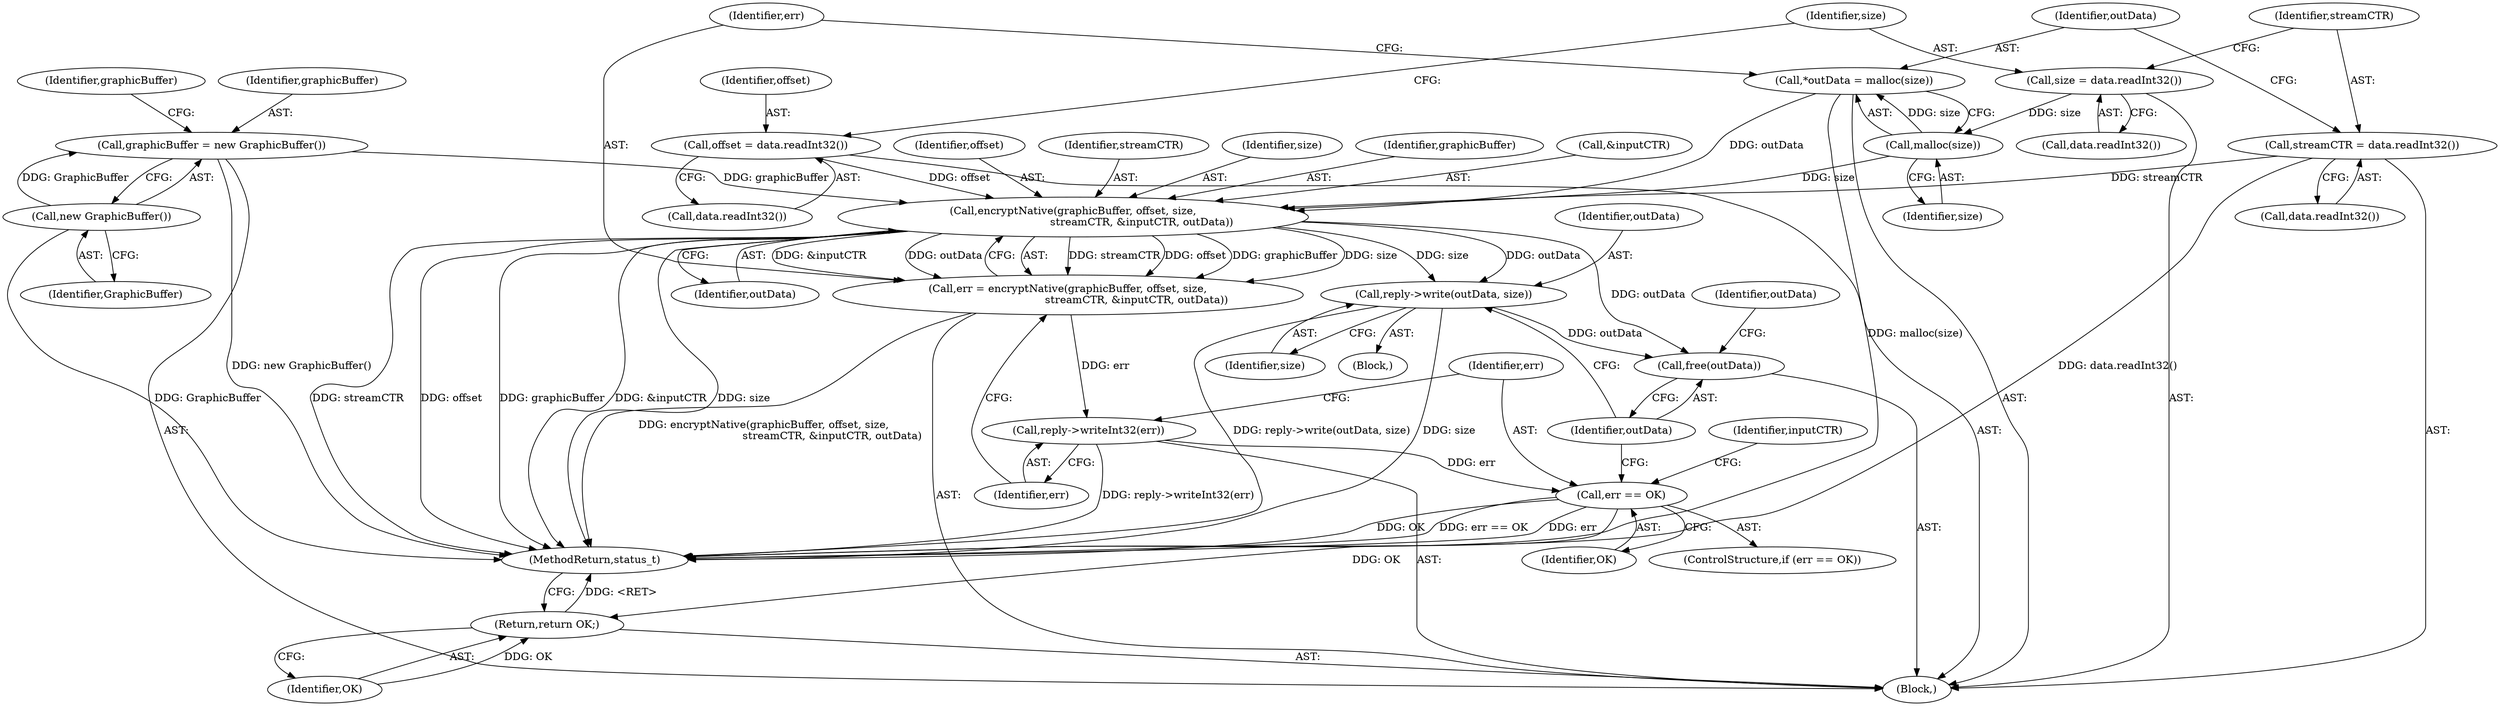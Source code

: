 digraph "0_Android_c82e31a7039a03dca7b37c65b7890ba5c1e18ced@API" {
"1000286" [label="(Call,encryptNative(graphicBuffer, offset, size,\n                                         streamCTR, &inputCTR, outData))"];
"1000258" [label="(Call,graphicBuffer = new GraphicBuffer())"];
"1000260" [label="(Call,new GraphicBuffer())"];
"1000266" [label="(Call,offset = data.readInt32())"];
"1000280" [label="(Call,malloc(size))"];
"1000270" [label="(Call,size = data.readInt32())"];
"1000274" [label="(Call,streamCTR = data.readInt32())"];
"1000278" [label="(Call,*outData = malloc(size))"];
"1000284" [label="(Call,err = encryptNative(graphicBuffer, offset, size,\n                                         streamCTR, &inputCTR, outData))"];
"1000294" [label="(Call,reply->writeInt32(err))"];
"1000297" [label="(Call,err == OK)"];
"1000311" [label="(Return,return OK;)"];
"1000303" [label="(Call,reply->write(outData, size))"];
"1000306" [label="(Call,free(outData))"];
"1000270" [label="(Call,size = data.readInt32())"];
"1000288" [label="(Identifier,offset)"];
"1000271" [label="(Identifier,size)"];
"1000298" [label="(Identifier,err)"];
"1000266" [label="(Call,offset = data.readInt32())"];
"1000286" [label="(Call,encryptNative(graphicBuffer, offset, size,\n                                         streamCTR, &inputCTR, outData))"];
"1000268" [label="(Call,data.readInt32())"];
"1000279" [label="(Identifier,outData)"];
"1000303" [label="(Call,reply->write(outData, size))"];
"1000260" [label="(Call,new GraphicBuffer())"];
"1000274" [label="(Call,streamCTR = data.readInt32())"];
"1000285" [label="(Identifier,err)"];
"1000312" [label="(Identifier,OK)"];
"1000304" [label="(Identifier,outData)"];
"1000290" [label="(Identifier,streamCTR)"];
"1000252" [label="(Block,)"];
"1000309" [label="(Identifier,outData)"];
"1000272" [label="(Call,data.readInt32())"];
"1000311" [label="(Return,return OK;)"];
"1000275" [label="(Identifier,streamCTR)"];
"1000289" [label="(Identifier,size)"];
"1000306" [label="(Call,free(outData))"];
"1000297" [label="(Call,err == OK)"];
"1000261" [label="(Identifier,GraphicBuffer)"];
"1000296" [label="(ControlStructure,if (err == OK))"];
"1000307" [label="(Identifier,outData)"];
"1000281" [label="(Identifier,size)"];
"1000295" [label="(Identifier,err)"];
"1000305" [label="(Identifier,size)"];
"1000276" [label="(Call,data.readInt32())"];
"1000287" [label="(Identifier,graphicBuffer)"];
"1000302" [label="(Identifier,inputCTR)"];
"1000293" [label="(Identifier,outData)"];
"1000291" [label="(Call,&inputCTR)"];
"1000259" [label="(Identifier,graphicBuffer)"];
"1000264" [label="(Identifier,graphicBuffer)"];
"1000280" [label="(Call,malloc(size))"];
"1000267" [label="(Identifier,offset)"];
"1000299" [label="(Identifier,OK)"];
"1000300" [label="(Block,)"];
"1000294" [label="(Call,reply->writeInt32(err))"];
"1000284" [label="(Call,err = encryptNative(graphicBuffer, offset, size,\n                                         streamCTR, &inputCTR, outData))"];
"1000401" [label="(MethodReturn,status_t)"];
"1000278" [label="(Call,*outData = malloc(size))"];
"1000258" [label="(Call,graphicBuffer = new GraphicBuffer())"];
"1000286" -> "1000284"  [label="AST: "];
"1000286" -> "1000293"  [label="CFG: "];
"1000287" -> "1000286"  [label="AST: "];
"1000288" -> "1000286"  [label="AST: "];
"1000289" -> "1000286"  [label="AST: "];
"1000290" -> "1000286"  [label="AST: "];
"1000291" -> "1000286"  [label="AST: "];
"1000293" -> "1000286"  [label="AST: "];
"1000284" -> "1000286"  [label="CFG: "];
"1000286" -> "1000401"  [label="DDG: &inputCTR"];
"1000286" -> "1000401"  [label="DDG: streamCTR"];
"1000286" -> "1000401"  [label="DDG: graphicBuffer"];
"1000286" -> "1000401"  [label="DDG: size"];
"1000286" -> "1000401"  [label="DDG: offset"];
"1000286" -> "1000284"  [label="DDG: streamCTR"];
"1000286" -> "1000284"  [label="DDG: offset"];
"1000286" -> "1000284"  [label="DDG: graphicBuffer"];
"1000286" -> "1000284"  [label="DDG: size"];
"1000286" -> "1000284"  [label="DDG: &inputCTR"];
"1000286" -> "1000284"  [label="DDG: outData"];
"1000258" -> "1000286"  [label="DDG: graphicBuffer"];
"1000266" -> "1000286"  [label="DDG: offset"];
"1000280" -> "1000286"  [label="DDG: size"];
"1000274" -> "1000286"  [label="DDG: streamCTR"];
"1000278" -> "1000286"  [label="DDG: outData"];
"1000286" -> "1000303"  [label="DDG: outData"];
"1000286" -> "1000303"  [label="DDG: size"];
"1000286" -> "1000306"  [label="DDG: outData"];
"1000258" -> "1000252"  [label="AST: "];
"1000258" -> "1000260"  [label="CFG: "];
"1000259" -> "1000258"  [label="AST: "];
"1000260" -> "1000258"  [label="AST: "];
"1000264" -> "1000258"  [label="CFG: "];
"1000258" -> "1000401"  [label="DDG: new GraphicBuffer()"];
"1000260" -> "1000258"  [label="DDG: GraphicBuffer"];
"1000260" -> "1000261"  [label="CFG: "];
"1000261" -> "1000260"  [label="AST: "];
"1000260" -> "1000401"  [label="DDG: GraphicBuffer"];
"1000266" -> "1000252"  [label="AST: "];
"1000266" -> "1000268"  [label="CFG: "];
"1000267" -> "1000266"  [label="AST: "];
"1000268" -> "1000266"  [label="AST: "];
"1000271" -> "1000266"  [label="CFG: "];
"1000280" -> "1000278"  [label="AST: "];
"1000280" -> "1000281"  [label="CFG: "];
"1000281" -> "1000280"  [label="AST: "];
"1000278" -> "1000280"  [label="CFG: "];
"1000280" -> "1000278"  [label="DDG: size"];
"1000270" -> "1000280"  [label="DDG: size"];
"1000270" -> "1000252"  [label="AST: "];
"1000270" -> "1000272"  [label="CFG: "];
"1000271" -> "1000270"  [label="AST: "];
"1000272" -> "1000270"  [label="AST: "];
"1000275" -> "1000270"  [label="CFG: "];
"1000274" -> "1000252"  [label="AST: "];
"1000274" -> "1000276"  [label="CFG: "];
"1000275" -> "1000274"  [label="AST: "];
"1000276" -> "1000274"  [label="AST: "];
"1000279" -> "1000274"  [label="CFG: "];
"1000274" -> "1000401"  [label="DDG: data.readInt32()"];
"1000278" -> "1000252"  [label="AST: "];
"1000279" -> "1000278"  [label="AST: "];
"1000285" -> "1000278"  [label="CFG: "];
"1000278" -> "1000401"  [label="DDG: malloc(size)"];
"1000284" -> "1000252"  [label="AST: "];
"1000285" -> "1000284"  [label="AST: "];
"1000295" -> "1000284"  [label="CFG: "];
"1000284" -> "1000401"  [label="DDG: encryptNative(graphicBuffer, offset, size,\n                                         streamCTR, &inputCTR, outData)"];
"1000284" -> "1000294"  [label="DDG: err"];
"1000294" -> "1000252"  [label="AST: "];
"1000294" -> "1000295"  [label="CFG: "];
"1000295" -> "1000294"  [label="AST: "];
"1000298" -> "1000294"  [label="CFG: "];
"1000294" -> "1000401"  [label="DDG: reply->writeInt32(err)"];
"1000294" -> "1000297"  [label="DDG: err"];
"1000297" -> "1000296"  [label="AST: "];
"1000297" -> "1000299"  [label="CFG: "];
"1000298" -> "1000297"  [label="AST: "];
"1000299" -> "1000297"  [label="AST: "];
"1000302" -> "1000297"  [label="CFG: "];
"1000307" -> "1000297"  [label="CFG: "];
"1000297" -> "1000401"  [label="DDG: err"];
"1000297" -> "1000401"  [label="DDG: OK"];
"1000297" -> "1000401"  [label="DDG: err == OK"];
"1000297" -> "1000311"  [label="DDG: OK"];
"1000311" -> "1000252"  [label="AST: "];
"1000311" -> "1000312"  [label="CFG: "];
"1000312" -> "1000311"  [label="AST: "];
"1000401" -> "1000311"  [label="CFG: "];
"1000311" -> "1000401"  [label="DDG: <RET>"];
"1000312" -> "1000311"  [label="DDG: OK"];
"1000303" -> "1000300"  [label="AST: "];
"1000303" -> "1000305"  [label="CFG: "];
"1000304" -> "1000303"  [label="AST: "];
"1000305" -> "1000303"  [label="AST: "];
"1000307" -> "1000303"  [label="CFG: "];
"1000303" -> "1000401"  [label="DDG: reply->write(outData, size)"];
"1000303" -> "1000401"  [label="DDG: size"];
"1000303" -> "1000306"  [label="DDG: outData"];
"1000306" -> "1000252"  [label="AST: "];
"1000306" -> "1000307"  [label="CFG: "];
"1000307" -> "1000306"  [label="AST: "];
"1000309" -> "1000306"  [label="CFG: "];
}
